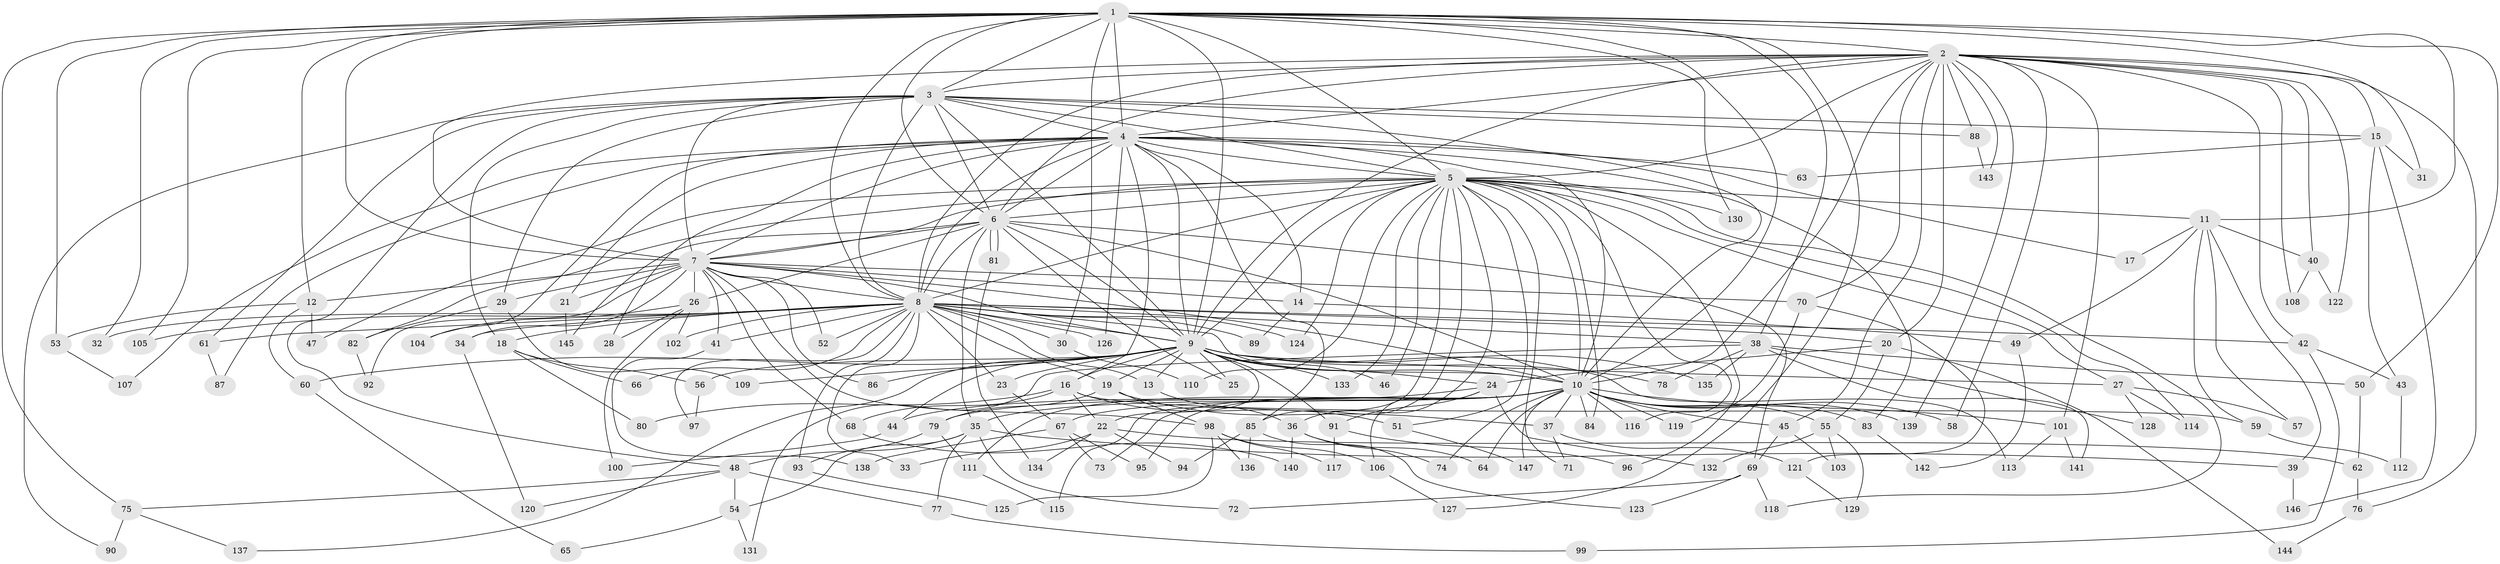 // Generated by graph-tools (version 1.1) at 2025/10/02/27/25 16:10:56]
// undirected, 147 vertices, 319 edges
graph export_dot {
graph [start="1"]
  node [color=gray90,style=filled];
  1;
  2;
  3;
  4;
  5;
  6;
  7;
  8;
  9;
  10;
  11;
  12;
  13;
  14;
  15;
  16;
  17;
  18;
  19;
  20;
  21;
  22;
  23;
  24;
  25;
  26;
  27;
  28;
  29;
  30;
  31;
  32;
  33;
  34;
  35;
  36;
  37;
  38;
  39;
  40;
  41;
  42;
  43;
  44;
  45;
  46;
  47;
  48;
  49;
  50;
  51;
  52;
  53;
  54;
  55;
  56;
  57;
  58;
  59;
  60;
  61;
  62;
  63;
  64;
  65;
  66;
  67;
  68;
  69;
  70;
  71;
  72;
  73;
  74;
  75;
  76;
  77;
  78;
  79;
  80;
  81;
  82;
  83;
  84;
  85;
  86;
  87;
  88;
  89;
  90;
  91;
  92;
  93;
  94;
  95;
  96;
  97;
  98;
  99;
  100;
  101;
  102;
  103;
  104;
  105;
  106;
  107;
  108;
  109;
  110;
  111;
  112;
  113;
  114;
  115;
  116;
  117;
  118;
  119;
  120;
  121;
  122;
  123;
  124;
  125;
  126;
  127;
  128;
  129;
  130;
  131;
  132;
  133;
  134;
  135;
  136;
  137;
  138;
  139;
  140;
  141;
  142;
  143;
  144;
  145;
  146;
  147;
  1 -- 2;
  1 -- 3;
  1 -- 4;
  1 -- 5;
  1 -- 6;
  1 -- 7;
  1 -- 8;
  1 -- 9;
  1 -- 10;
  1 -- 11;
  1 -- 12;
  1 -- 30;
  1 -- 31;
  1 -- 32;
  1 -- 38;
  1 -- 50;
  1 -- 53;
  1 -- 75;
  1 -- 105;
  1 -- 127;
  1 -- 130;
  2 -- 3;
  2 -- 4;
  2 -- 5;
  2 -- 6;
  2 -- 7;
  2 -- 8;
  2 -- 9;
  2 -- 10;
  2 -- 15;
  2 -- 20;
  2 -- 40;
  2 -- 42;
  2 -- 45;
  2 -- 58;
  2 -- 70;
  2 -- 76;
  2 -- 88;
  2 -- 101;
  2 -- 108;
  2 -- 122;
  2 -- 139;
  2 -- 143;
  3 -- 4;
  3 -- 5;
  3 -- 6;
  3 -- 7;
  3 -- 8;
  3 -- 9;
  3 -- 10;
  3 -- 15;
  3 -- 18;
  3 -- 29;
  3 -- 48;
  3 -- 61;
  3 -- 88;
  3 -- 90;
  4 -- 5;
  4 -- 6;
  4 -- 7;
  4 -- 8;
  4 -- 9;
  4 -- 10;
  4 -- 14;
  4 -- 16;
  4 -- 17;
  4 -- 21;
  4 -- 28;
  4 -- 63;
  4 -- 83;
  4 -- 85;
  4 -- 87;
  4 -- 104;
  4 -- 107;
  4 -- 126;
  5 -- 6;
  5 -- 7;
  5 -- 8;
  5 -- 9;
  5 -- 10;
  5 -- 11;
  5 -- 27;
  5 -- 36;
  5 -- 46;
  5 -- 47;
  5 -- 51;
  5 -- 71;
  5 -- 82;
  5 -- 84;
  5 -- 85;
  5 -- 96;
  5 -- 110;
  5 -- 114;
  5 -- 115;
  5 -- 116;
  5 -- 118;
  5 -- 124;
  5 -- 130;
  5 -- 133;
  6 -- 7;
  6 -- 8;
  6 -- 9;
  6 -- 10;
  6 -- 25;
  6 -- 26;
  6 -- 35;
  6 -- 69;
  6 -- 81;
  6 -- 81;
  6 -- 145;
  7 -- 8;
  7 -- 9;
  7 -- 10;
  7 -- 12;
  7 -- 14;
  7 -- 21;
  7 -- 26;
  7 -- 29;
  7 -- 34;
  7 -- 41;
  7 -- 52;
  7 -- 68;
  7 -- 70;
  7 -- 86;
  7 -- 92;
  7 -- 98;
  8 -- 9;
  8 -- 10;
  8 -- 13;
  8 -- 18;
  8 -- 19;
  8 -- 20;
  8 -- 23;
  8 -- 30;
  8 -- 32;
  8 -- 33;
  8 -- 34;
  8 -- 38;
  8 -- 41;
  8 -- 42;
  8 -- 52;
  8 -- 61;
  8 -- 66;
  8 -- 89;
  8 -- 93;
  8 -- 97;
  8 -- 102;
  8 -- 105;
  8 -- 124;
  8 -- 126;
  9 -- 10;
  9 -- 13;
  9 -- 16;
  9 -- 19;
  9 -- 22;
  9 -- 23;
  9 -- 24;
  9 -- 25;
  9 -- 27;
  9 -- 44;
  9 -- 46;
  9 -- 56;
  9 -- 60;
  9 -- 78;
  9 -- 86;
  9 -- 91;
  9 -- 109;
  9 -- 113;
  9 -- 133;
  9 -- 135;
  9 -- 137;
  10 -- 35;
  10 -- 37;
  10 -- 44;
  10 -- 45;
  10 -- 55;
  10 -- 58;
  10 -- 64;
  10 -- 67;
  10 -- 73;
  10 -- 74;
  10 -- 83;
  10 -- 84;
  10 -- 95;
  10 -- 101;
  10 -- 111;
  10 -- 116;
  10 -- 119;
  10 -- 139;
  10 -- 147;
  11 -- 17;
  11 -- 39;
  11 -- 40;
  11 -- 49;
  11 -- 57;
  11 -- 59;
  12 -- 47;
  12 -- 53;
  12 -- 60;
  13 -- 36;
  14 -- 49;
  14 -- 89;
  15 -- 31;
  15 -- 43;
  15 -- 63;
  15 -- 146;
  16 -- 22;
  16 -- 51;
  16 -- 59;
  16 -- 68;
  16 -- 80;
  18 -- 56;
  18 -- 66;
  18 -- 80;
  19 -- 37;
  19 -- 79;
  19 -- 98;
  20 -- 24;
  20 -- 55;
  20 -- 144;
  21 -- 145;
  22 -- 33;
  22 -- 62;
  22 -- 94;
  22 -- 134;
  23 -- 67;
  24 -- 79;
  24 -- 91;
  24 -- 106;
  24 -- 132;
  26 -- 28;
  26 -- 100;
  26 -- 102;
  26 -- 104;
  27 -- 57;
  27 -- 114;
  27 -- 128;
  29 -- 82;
  29 -- 109;
  30 -- 110;
  34 -- 120;
  35 -- 39;
  35 -- 48;
  35 -- 54;
  35 -- 72;
  35 -- 77;
  36 -- 64;
  36 -- 74;
  36 -- 140;
  37 -- 71;
  37 -- 121;
  38 -- 50;
  38 -- 78;
  38 -- 128;
  38 -- 131;
  38 -- 135;
  38 -- 141;
  39 -- 146;
  40 -- 108;
  40 -- 122;
  41 -- 138;
  42 -- 43;
  42 -- 99;
  43 -- 112;
  44 -- 100;
  45 -- 69;
  45 -- 103;
  48 -- 54;
  48 -- 75;
  48 -- 77;
  48 -- 120;
  49 -- 142;
  50 -- 62;
  51 -- 147;
  53 -- 107;
  54 -- 65;
  54 -- 131;
  55 -- 103;
  55 -- 129;
  55 -- 132;
  56 -- 97;
  59 -- 112;
  60 -- 65;
  61 -- 87;
  62 -- 76;
  67 -- 73;
  67 -- 95;
  67 -- 138;
  68 -- 140;
  69 -- 72;
  69 -- 118;
  69 -- 123;
  70 -- 119;
  70 -- 121;
  75 -- 90;
  75 -- 137;
  76 -- 144;
  77 -- 99;
  79 -- 93;
  79 -- 111;
  81 -- 134;
  82 -- 92;
  83 -- 142;
  85 -- 94;
  85 -- 123;
  85 -- 136;
  88 -- 143;
  91 -- 96;
  91 -- 117;
  93 -- 125;
  98 -- 106;
  98 -- 117;
  98 -- 125;
  98 -- 136;
  101 -- 113;
  101 -- 141;
  106 -- 127;
  111 -- 115;
  121 -- 129;
}
